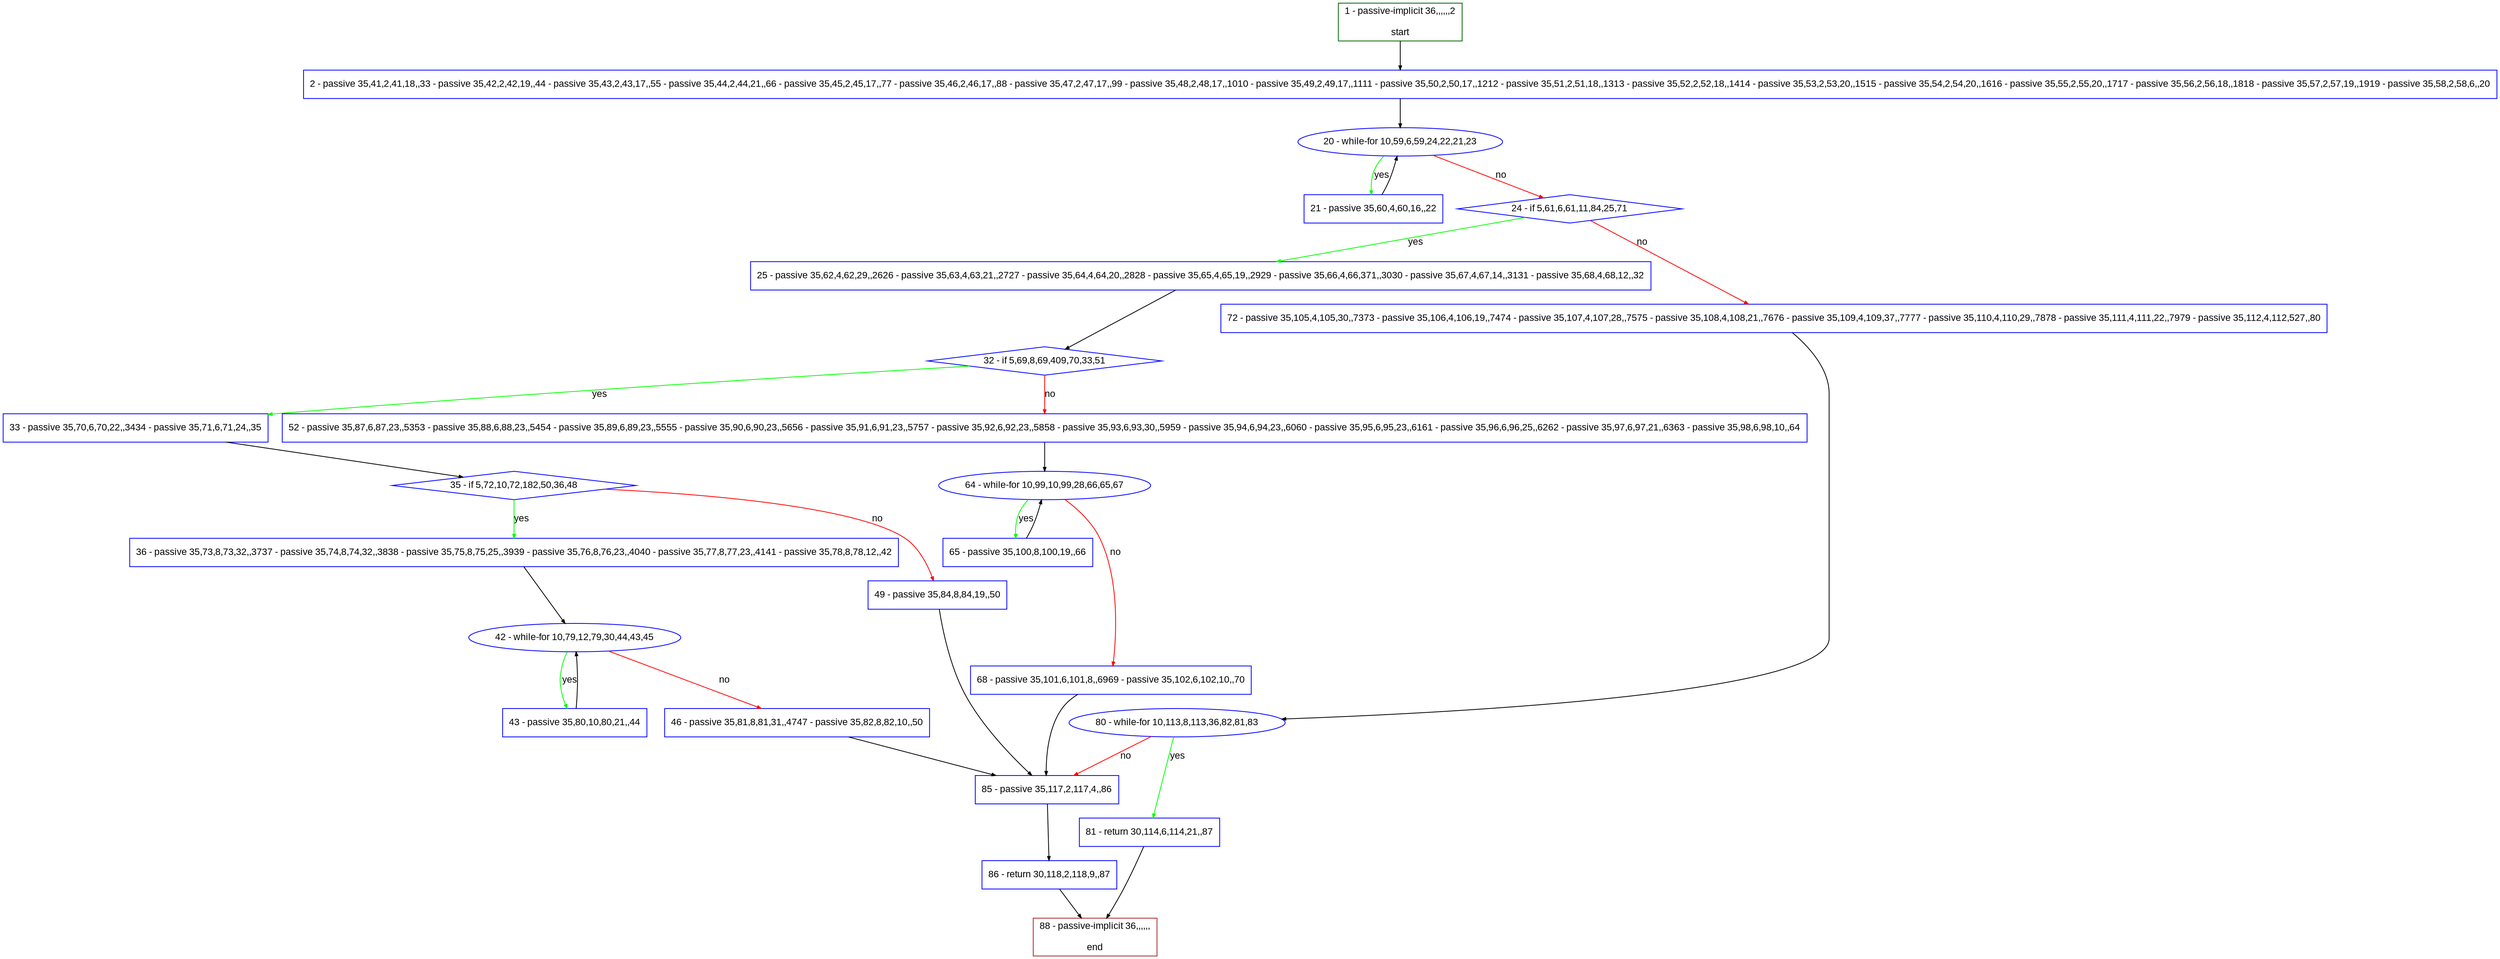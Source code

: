 digraph "" {
  graph [pack="true", label="", fontsize="12", packmode="clust", fontname="Arial", fillcolor="#FFFFCC", bgcolor="white", style="rounded,filled", compound="true"];
  node [node_initialized="no", label="", color="grey", fontsize="12", fillcolor="white", fontname="Arial", style="filled", shape="rectangle", compound="true", fixedsize="false"];
  edge [fontcolor="black", arrowhead="normal", arrowtail="none", arrowsize="0.5", ltail="", label="", color="black", fontsize="12", lhead="", fontname="Arial", dir="forward", compound="true"];
  __N1 [label="2 - passive 35,41,2,41,18,,33 - passive 35,42,2,42,19,,44 - passive 35,43,2,43,17,,55 - passive 35,44,2,44,21,,66 - passive 35,45,2,45,17,,77 - passive 35,46,2,46,17,,88 - passive 35,47,2,47,17,,99 - passive 35,48,2,48,17,,1010 - passive 35,49,2,49,17,,1111 - passive 35,50,2,50,17,,1212 - passive 35,51,2,51,18,,1313 - passive 35,52,2,52,18,,1414 - passive 35,53,2,53,20,,1515 - passive 35,54,2,54,20,,1616 - passive 35,55,2,55,20,,1717 - passive 35,56,2,56,18,,1818 - passive 35,57,2,57,19,,1919 - passive 35,58,2,58,6,,20", color="#0000ff", fillcolor="#ffffff", style="filled", shape="box"];
  __N2 [label="1 - passive-implicit 36,,,,,,2\n\nstart", color="#006400", fillcolor="#ffffff", style="filled", shape="box"];
  __N3 [label="20 - while-for 10,59,6,59,24,22,21,23", color="#0000ff", fillcolor="#ffffff", style="filled", shape="oval"];
  __N4 [label="21 - passive 35,60,4,60,16,,22", color="#0000ff", fillcolor="#ffffff", style="filled", shape="box"];
  __N5 [label="24 - if 5,61,6,61,11,84,25,71", color="#0000ff", fillcolor="#ffffff", style="filled", shape="diamond"];
  __N6 [label="25 - passive 35,62,4,62,29,,2626 - passive 35,63,4,63,21,,2727 - passive 35,64,4,64,20,,2828 - passive 35,65,4,65,19,,2929 - passive 35,66,4,66,371,,3030 - passive 35,67,4,67,14,,3131 - passive 35,68,4,68,12,,32", color="#0000ff", fillcolor="#ffffff", style="filled", shape="box"];
  __N7 [label="72 - passive 35,105,4,105,30,,7373 - passive 35,106,4,106,19,,7474 - passive 35,107,4,107,28,,7575 - passive 35,108,4,108,21,,7676 - passive 35,109,4,109,37,,7777 - passive 35,110,4,110,29,,7878 - passive 35,111,4,111,22,,7979 - passive 35,112,4,112,527,,80", color="#0000ff", fillcolor="#ffffff", style="filled", shape="box"];
  __N8 [label="32 - if 5,69,8,69,409,70,33,51", color="#0000ff", fillcolor="#ffffff", style="filled", shape="diamond"];
  __N9 [label="33 - passive 35,70,6,70,22,,3434 - passive 35,71,6,71,24,,35", color="#0000ff", fillcolor="#ffffff", style="filled", shape="box"];
  __N10 [label="52 - passive 35,87,6,87,23,,5353 - passive 35,88,6,88,23,,5454 - passive 35,89,6,89,23,,5555 - passive 35,90,6,90,23,,5656 - passive 35,91,6,91,23,,5757 - passive 35,92,6,92,23,,5858 - passive 35,93,6,93,30,,5959 - passive 35,94,6,94,23,,6060 - passive 35,95,6,95,23,,6161 - passive 35,96,6,96,25,,6262 - passive 35,97,6,97,21,,6363 - passive 35,98,6,98,10,,64", color="#0000ff", fillcolor="#ffffff", style="filled", shape="box"];
  __N11 [label="35 - if 5,72,10,72,182,50,36,48", color="#0000ff", fillcolor="#ffffff", style="filled", shape="diamond"];
  __N12 [label="36 - passive 35,73,8,73,32,,3737 - passive 35,74,8,74,32,,3838 - passive 35,75,8,75,25,,3939 - passive 35,76,8,76,23,,4040 - passive 35,77,8,77,23,,4141 - passive 35,78,8,78,12,,42", color="#0000ff", fillcolor="#ffffff", style="filled", shape="box"];
  __N13 [label="49 - passive 35,84,8,84,19,,50", color="#0000ff", fillcolor="#ffffff", style="filled", shape="box"];
  __N14 [label="42 - while-for 10,79,12,79,30,44,43,45", color="#0000ff", fillcolor="#ffffff", style="filled", shape="oval"];
  __N15 [label="43 - passive 35,80,10,80,21,,44", color="#0000ff", fillcolor="#ffffff", style="filled", shape="box"];
  __N16 [label="46 - passive 35,81,8,81,31,,4747 - passive 35,82,8,82,10,,50", color="#0000ff", fillcolor="#ffffff", style="filled", shape="box"];
  __N17 [label="85 - passive 35,117,2,117,4,,86", color="#0000ff", fillcolor="#ffffff", style="filled", shape="box"];
  __N18 [label="64 - while-for 10,99,10,99,28,66,65,67", color="#0000ff", fillcolor="#ffffff", style="filled", shape="oval"];
  __N19 [label="65 - passive 35,100,8,100,19,,66", color="#0000ff", fillcolor="#ffffff", style="filled", shape="box"];
  __N20 [label="68 - passive 35,101,6,101,8,,6969 - passive 35,102,6,102,10,,70", color="#0000ff", fillcolor="#ffffff", style="filled", shape="box"];
  __N21 [label="80 - while-for 10,113,8,113,36,82,81,83", color="#0000ff", fillcolor="#ffffff", style="filled", shape="oval"];
  __N22 [label="81 - return 30,114,6,114,21,,87", color="#0000ff", fillcolor="#ffffff", style="filled", shape="box"];
  __N23 [label="88 - passive-implicit 36,,,,,,\n\nend", color="#a52a2a", fillcolor="#ffffff", style="filled", shape="box"];
  __N24 [label="86 - return 30,118,2,118,9,,87", color="#0000ff", fillcolor="#ffffff", style="filled", shape="box"];
  __N2 -> __N1 [arrowhead="normal", arrowtail="none", color="#000000", label="", dir="forward"];
  __N1 -> __N3 [arrowhead="normal", arrowtail="none", color="#000000", label="", dir="forward"];
  __N3 -> __N4 [arrowhead="normal", arrowtail="none", color="#00ff00", label="yes", dir="forward"];
  __N4 -> __N3 [arrowhead="normal", arrowtail="none", color="#000000", label="", dir="forward"];
  __N3 -> __N5 [arrowhead="normal", arrowtail="none", color="#ff0000", label="no", dir="forward"];
  __N5 -> __N6 [arrowhead="normal", arrowtail="none", color="#00ff00", label="yes", dir="forward"];
  __N5 -> __N7 [arrowhead="normal", arrowtail="none", color="#ff0000", label="no", dir="forward"];
  __N6 -> __N8 [arrowhead="normal", arrowtail="none", color="#000000", label="", dir="forward"];
  __N8 -> __N9 [arrowhead="normal", arrowtail="none", color="#00ff00", label="yes", dir="forward"];
  __N8 -> __N10 [arrowhead="normal", arrowtail="none", color="#ff0000", label="no", dir="forward"];
  __N9 -> __N11 [arrowhead="normal", arrowtail="none", color="#000000", label="", dir="forward"];
  __N11 -> __N12 [arrowhead="normal", arrowtail="none", color="#00ff00", label="yes", dir="forward"];
  __N11 -> __N13 [arrowhead="normal", arrowtail="none", color="#ff0000", label="no", dir="forward"];
  __N12 -> __N14 [arrowhead="normal", arrowtail="none", color="#000000", label="", dir="forward"];
  __N14 -> __N15 [arrowhead="normal", arrowtail="none", color="#00ff00", label="yes", dir="forward"];
  __N15 -> __N14 [arrowhead="normal", arrowtail="none", color="#000000", label="", dir="forward"];
  __N14 -> __N16 [arrowhead="normal", arrowtail="none", color="#ff0000", label="no", dir="forward"];
  __N16 -> __N17 [arrowhead="normal", arrowtail="none", color="#000000", label="", dir="forward"];
  __N13 -> __N17 [arrowhead="normal", arrowtail="none", color="#000000", label="", dir="forward"];
  __N10 -> __N18 [arrowhead="normal", arrowtail="none", color="#000000", label="", dir="forward"];
  __N18 -> __N19 [arrowhead="normal", arrowtail="none", color="#00ff00", label="yes", dir="forward"];
  __N19 -> __N18 [arrowhead="normal", arrowtail="none", color="#000000", label="", dir="forward"];
  __N18 -> __N20 [arrowhead="normal", arrowtail="none", color="#ff0000", label="no", dir="forward"];
  __N20 -> __N17 [arrowhead="normal", arrowtail="none", color="#000000", label="", dir="forward"];
  __N7 -> __N21 [arrowhead="normal", arrowtail="none", color="#000000", label="", dir="forward"];
  __N21 -> __N22 [arrowhead="normal", arrowtail="none", color="#00ff00", label="yes", dir="forward"];
  __N21 -> __N17 [arrowhead="normal", arrowtail="none", color="#ff0000", label="no", dir="forward"];
  __N22 -> __N23 [arrowhead="normal", arrowtail="none", color="#000000", label="", dir="forward"];
  __N17 -> __N24 [arrowhead="normal", arrowtail="none", color="#000000", label="", dir="forward"];
  __N24 -> __N23 [arrowhead="normal", arrowtail="none", color="#000000", label="", dir="forward"];
}
